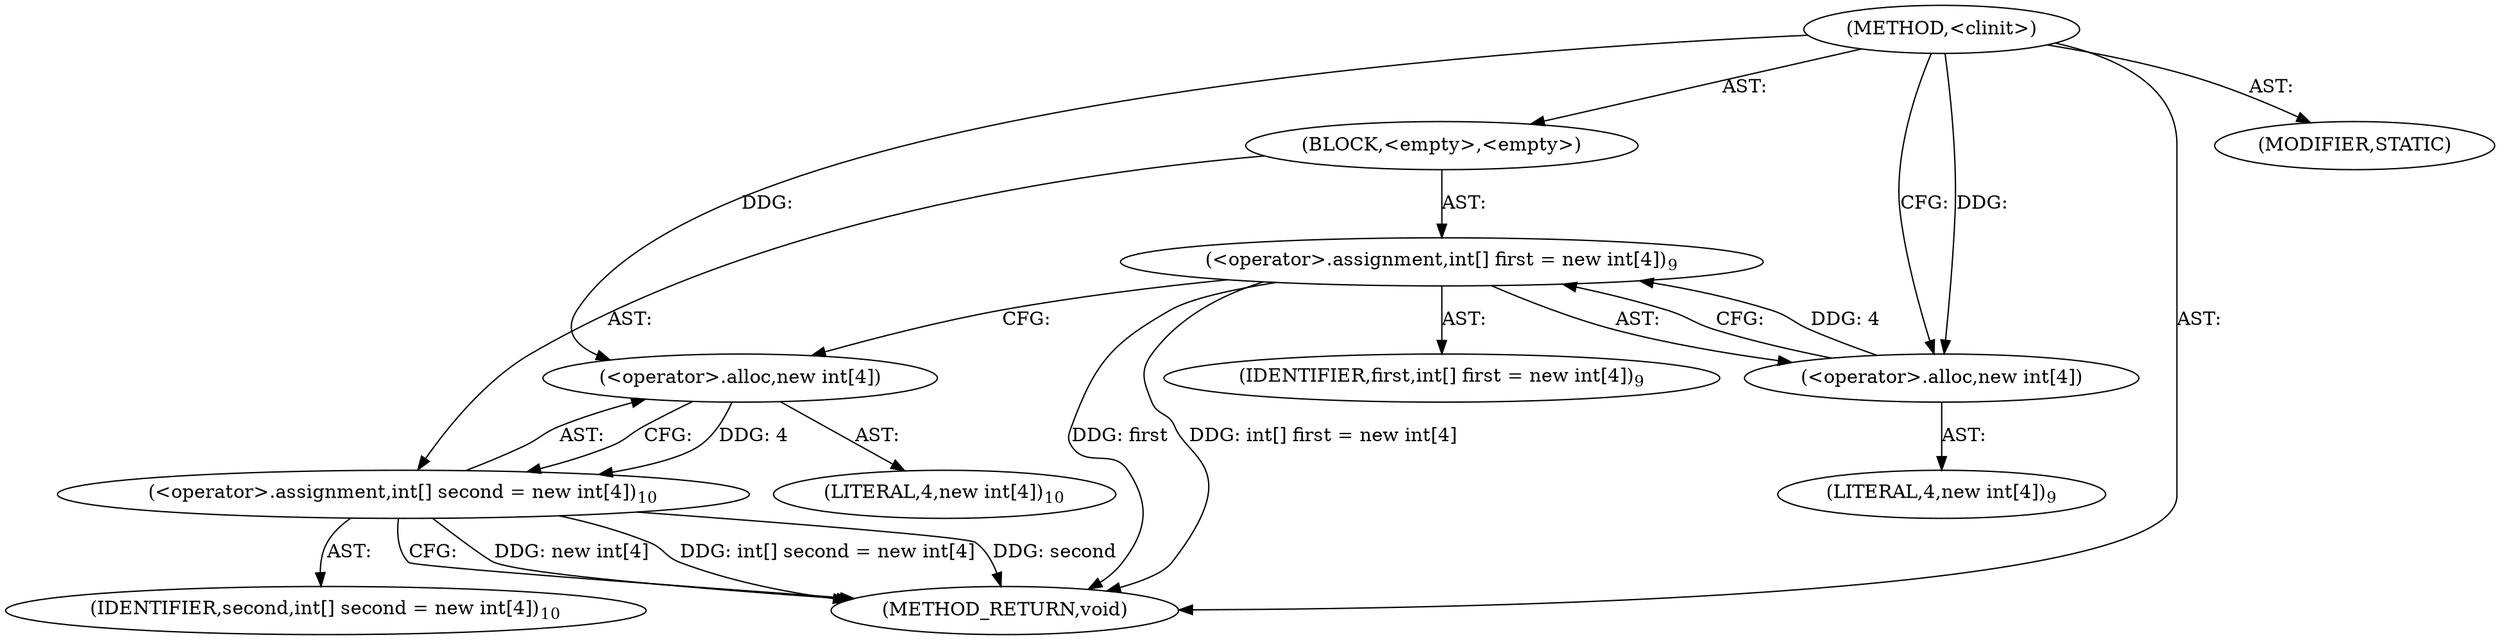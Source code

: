 digraph "&lt;clinit&gt;" {  
"460" [label = <(METHOD,&lt;clinit&gt;)> ]
"461" [label = <(BLOCK,&lt;empty&gt;,&lt;empty&gt;)> ]
"462" [label = <(&lt;operator&gt;.assignment,int[] first = new int[4])<SUB>9</SUB>> ]
"463" [label = <(IDENTIFIER,first,int[] first = new int[4])<SUB>9</SUB>> ]
"464" [label = <(&lt;operator&gt;.alloc,new int[4])> ]
"465" [label = <(LITERAL,4,new int[4])<SUB>9</SUB>> ]
"466" [label = <(&lt;operator&gt;.assignment,int[] second = new int[4])<SUB>10</SUB>> ]
"467" [label = <(IDENTIFIER,second,int[] second = new int[4])<SUB>10</SUB>> ]
"468" [label = <(&lt;operator&gt;.alloc,new int[4])> ]
"469" [label = <(LITERAL,4,new int[4])<SUB>10</SUB>> ]
"470" [label = <(MODIFIER,STATIC)> ]
"471" [label = <(METHOD_RETURN,void)> ]
  "460" -> "461"  [ label = "AST: "] 
  "460" -> "470"  [ label = "AST: "] 
  "460" -> "471"  [ label = "AST: "] 
  "461" -> "462"  [ label = "AST: "] 
  "461" -> "466"  [ label = "AST: "] 
  "462" -> "463"  [ label = "AST: "] 
  "462" -> "464"  [ label = "AST: "] 
  "464" -> "465"  [ label = "AST: "] 
  "466" -> "467"  [ label = "AST: "] 
  "466" -> "468"  [ label = "AST: "] 
  "468" -> "469"  [ label = "AST: "] 
  "462" -> "468"  [ label = "CFG: "] 
  "466" -> "471"  [ label = "CFG: "] 
  "464" -> "462"  [ label = "CFG: "] 
  "468" -> "466"  [ label = "CFG: "] 
  "460" -> "464"  [ label = "CFG: "] 
  "462" -> "471"  [ label = "DDG: int[] first = new int[4]"] 
  "466" -> "471"  [ label = "DDG: new int[4]"] 
  "466" -> "471"  [ label = "DDG: int[] second = new int[4]"] 
  "466" -> "471"  [ label = "DDG: second"] 
  "462" -> "471"  [ label = "DDG: first"] 
  "464" -> "462"  [ label = "DDG: 4"] 
  "468" -> "466"  [ label = "DDG: 4"] 
  "460" -> "464"  [ label = "DDG: "] 
  "460" -> "468"  [ label = "DDG: "] 
}
